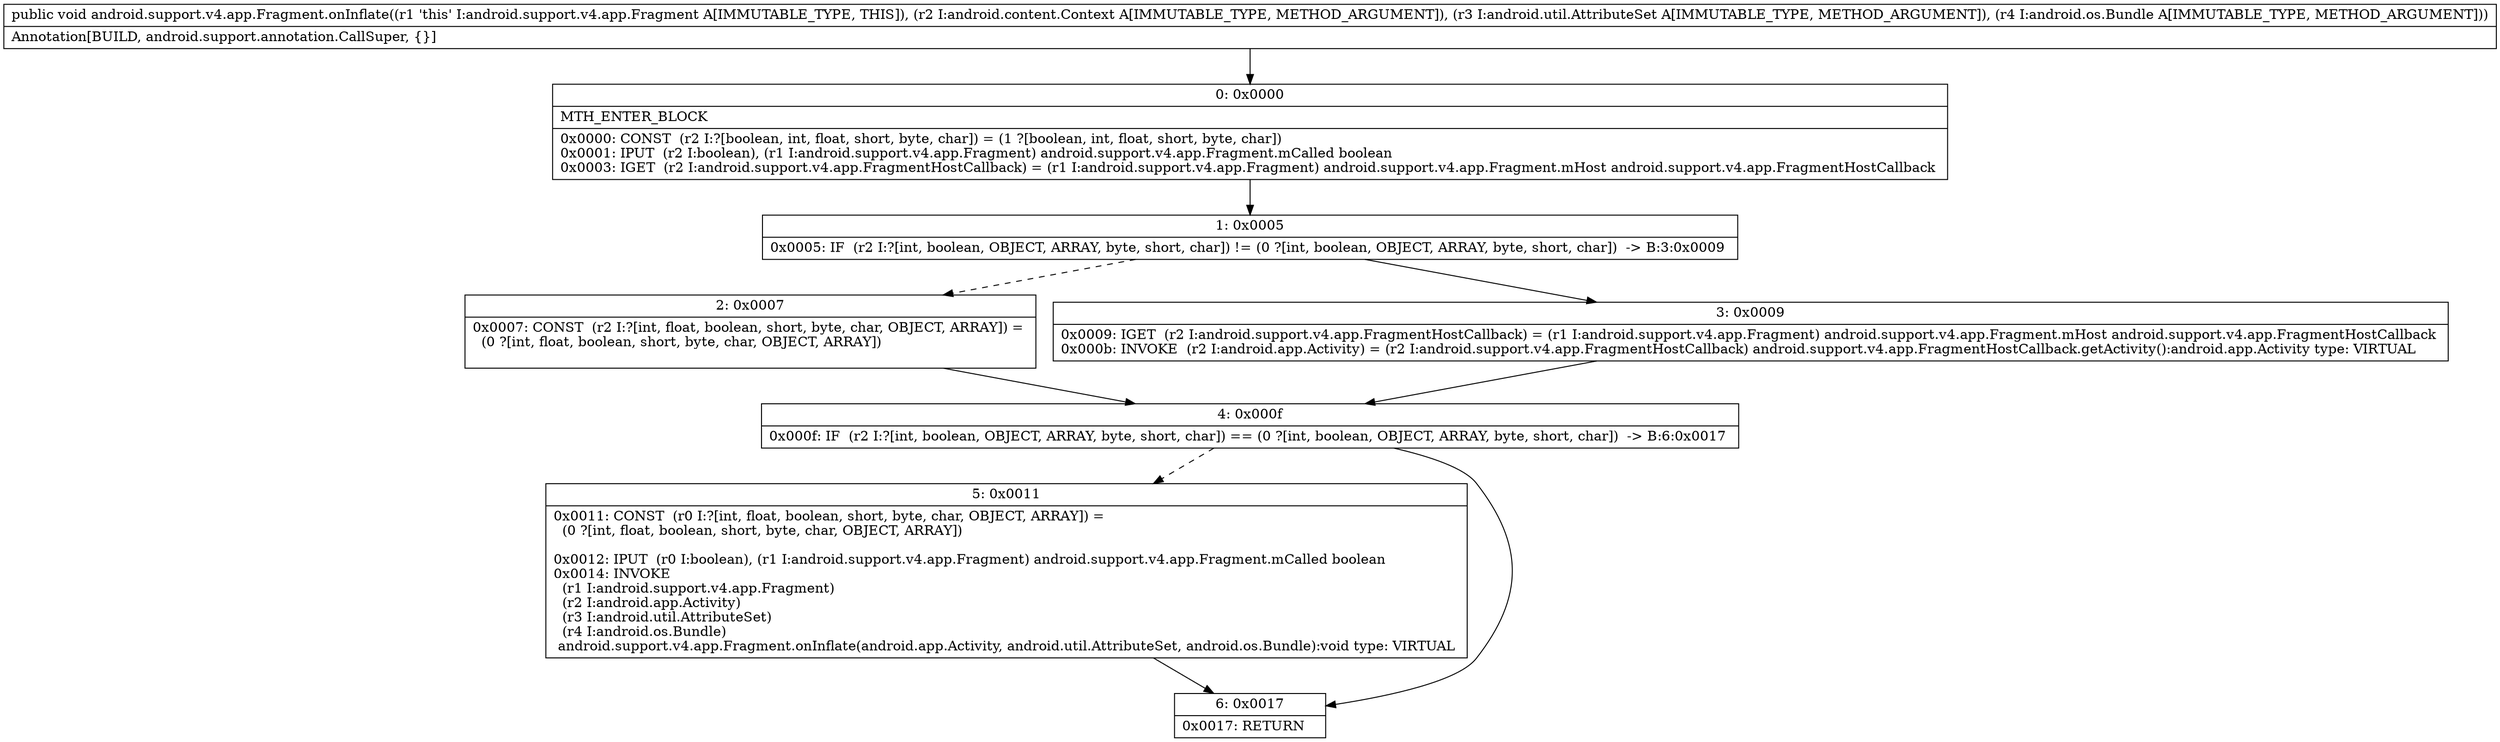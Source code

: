 digraph "CFG forandroid.support.v4.app.Fragment.onInflate(Landroid\/content\/Context;Landroid\/util\/AttributeSet;Landroid\/os\/Bundle;)V" {
Node_0 [shape=record,label="{0\:\ 0x0000|MTH_ENTER_BLOCK\l|0x0000: CONST  (r2 I:?[boolean, int, float, short, byte, char]) = (1 ?[boolean, int, float, short, byte, char]) \l0x0001: IPUT  (r2 I:boolean), (r1 I:android.support.v4.app.Fragment) android.support.v4.app.Fragment.mCalled boolean \l0x0003: IGET  (r2 I:android.support.v4.app.FragmentHostCallback) = (r1 I:android.support.v4.app.Fragment) android.support.v4.app.Fragment.mHost android.support.v4.app.FragmentHostCallback \l}"];
Node_1 [shape=record,label="{1\:\ 0x0005|0x0005: IF  (r2 I:?[int, boolean, OBJECT, ARRAY, byte, short, char]) != (0 ?[int, boolean, OBJECT, ARRAY, byte, short, char])  \-\> B:3:0x0009 \l}"];
Node_2 [shape=record,label="{2\:\ 0x0007|0x0007: CONST  (r2 I:?[int, float, boolean, short, byte, char, OBJECT, ARRAY]) = \l  (0 ?[int, float, boolean, short, byte, char, OBJECT, ARRAY])\l \l}"];
Node_3 [shape=record,label="{3\:\ 0x0009|0x0009: IGET  (r2 I:android.support.v4.app.FragmentHostCallback) = (r1 I:android.support.v4.app.Fragment) android.support.v4.app.Fragment.mHost android.support.v4.app.FragmentHostCallback \l0x000b: INVOKE  (r2 I:android.app.Activity) = (r2 I:android.support.v4.app.FragmentHostCallback) android.support.v4.app.FragmentHostCallback.getActivity():android.app.Activity type: VIRTUAL \l}"];
Node_4 [shape=record,label="{4\:\ 0x000f|0x000f: IF  (r2 I:?[int, boolean, OBJECT, ARRAY, byte, short, char]) == (0 ?[int, boolean, OBJECT, ARRAY, byte, short, char])  \-\> B:6:0x0017 \l}"];
Node_5 [shape=record,label="{5\:\ 0x0011|0x0011: CONST  (r0 I:?[int, float, boolean, short, byte, char, OBJECT, ARRAY]) = \l  (0 ?[int, float, boolean, short, byte, char, OBJECT, ARRAY])\l \l0x0012: IPUT  (r0 I:boolean), (r1 I:android.support.v4.app.Fragment) android.support.v4.app.Fragment.mCalled boolean \l0x0014: INVOKE  \l  (r1 I:android.support.v4.app.Fragment)\l  (r2 I:android.app.Activity)\l  (r3 I:android.util.AttributeSet)\l  (r4 I:android.os.Bundle)\l android.support.v4.app.Fragment.onInflate(android.app.Activity, android.util.AttributeSet, android.os.Bundle):void type: VIRTUAL \l}"];
Node_6 [shape=record,label="{6\:\ 0x0017|0x0017: RETURN   \l}"];
MethodNode[shape=record,label="{public void android.support.v4.app.Fragment.onInflate((r1 'this' I:android.support.v4.app.Fragment A[IMMUTABLE_TYPE, THIS]), (r2 I:android.content.Context A[IMMUTABLE_TYPE, METHOD_ARGUMENT]), (r3 I:android.util.AttributeSet A[IMMUTABLE_TYPE, METHOD_ARGUMENT]), (r4 I:android.os.Bundle A[IMMUTABLE_TYPE, METHOD_ARGUMENT]))  | Annotation[BUILD, android.support.annotation.CallSuper, \{\}]\l}"];
MethodNode -> Node_0;
Node_0 -> Node_1;
Node_1 -> Node_2[style=dashed];
Node_1 -> Node_3;
Node_2 -> Node_4;
Node_3 -> Node_4;
Node_4 -> Node_5[style=dashed];
Node_4 -> Node_6;
Node_5 -> Node_6;
}

